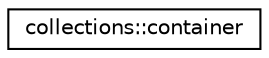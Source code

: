 digraph "Graphical Class Hierarchy"
{
 // LATEX_PDF_SIZE
  edge [fontname="Helvetica",fontsize="10",labelfontname="Helvetica",labelfontsize="10"];
  node [fontname="Helvetica",fontsize="10",shape=record];
  rankdir="LR";
  Node0 [label="collections::container",height=0.2,width=0.4,color="black", fillcolor="white", style="filled",URL="$structcollections_1_1container.html",tooltip="A container type allowing storage of any Fortran type."];
}
